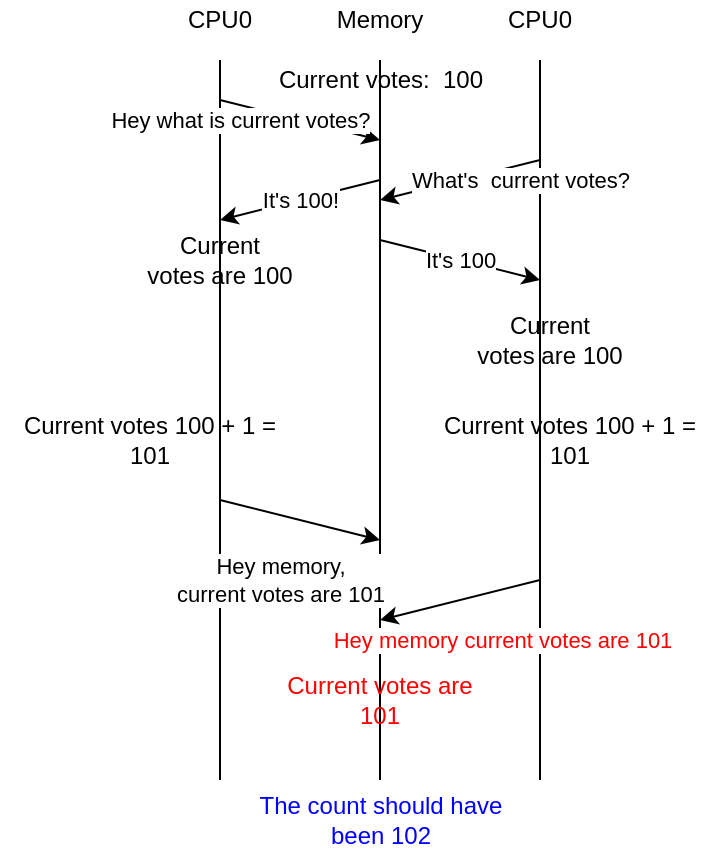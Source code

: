 <mxfile version="13.9.9" type="device" pages="2"><diagram id="712CipLioloEA958vvtV" name="race condition"><mxGraphModel dx="1585" dy="461" grid="1" gridSize="10" guides="1" tooltips="1" connect="1" arrows="1" fold="1" page="1" pageScale="1" pageWidth="827" pageHeight="1169" math="0" shadow="0"><root><mxCell id="0"/><mxCell id="1" parent="0"/><mxCell id="euphehKr-8Jtz5KSg6py-2" value="" style="endArrow=none;html=1;" edge="1" parent="1"><mxGeometry width="50" height="50" relative="1" as="geometry"><mxPoint x="40" y="400" as="sourcePoint"/><mxPoint x="40" y="40" as="targetPoint"/></mxGeometry></mxCell><mxCell id="euphehKr-8Jtz5KSg6py-3" value="CPU0" style="text;html=1;strokeColor=none;fillColor=none;align=center;verticalAlign=middle;whiteSpace=wrap;rounded=0;" vertex="1" parent="1"><mxGeometry x="20" y="10" width="40" height="20" as="geometry"/></mxCell><mxCell id="euphehKr-8Jtz5KSg6py-4" value="" style="endArrow=none;html=1;" edge="1" parent="1"><mxGeometry width="50" height="50" relative="1" as="geometry"><mxPoint x="120" y="400" as="sourcePoint"/><mxPoint x="120" y="40" as="targetPoint"/></mxGeometry></mxCell><mxCell id="euphehKr-8Jtz5KSg6py-5" value="Memory" style="text;html=1;strokeColor=none;fillColor=none;align=center;verticalAlign=middle;whiteSpace=wrap;rounded=0;" vertex="1" parent="1"><mxGeometry x="100" y="10" width="40" height="20" as="geometry"/></mxCell><mxCell id="euphehKr-8Jtz5KSg6py-6" value="" style="endArrow=none;html=1;" edge="1" parent="1"><mxGeometry width="50" height="50" relative="1" as="geometry"><mxPoint x="200" y="400" as="sourcePoint"/><mxPoint x="200" y="40" as="targetPoint"/></mxGeometry></mxCell><mxCell id="euphehKr-8Jtz5KSg6py-7" value="CPU0" style="text;html=1;strokeColor=none;fillColor=none;align=center;verticalAlign=middle;whiteSpace=wrap;rounded=0;" vertex="1" parent="1"><mxGeometry x="180" y="10" width="40" height="20" as="geometry"/></mxCell><mxCell id="euphehKr-8Jtz5KSg6py-8" value="Current votes:&amp;nbsp; 100" style="text;html=1;align=center;verticalAlign=middle;resizable=0;points=[];autosize=1;" vertex="1" parent="1"><mxGeometry x="60" y="40" width="120" height="20" as="geometry"/></mxCell><mxCell id="euphehKr-8Jtz5KSg6py-9" value="" style="endArrow=classic;html=1;" edge="1" parent="1"><mxGeometry width="50" height="50" relative="1" as="geometry"><mxPoint x="40" y="60" as="sourcePoint"/><mxPoint x="120" y="80" as="targetPoint"/></mxGeometry></mxCell><mxCell id="euphehKr-8Jtz5KSg6py-10" value="Hey what is current votes?" style="edgeLabel;html=1;align=center;verticalAlign=middle;resizable=0;points=[];" vertex="1" connectable="0" parent="euphehKr-8Jtz5KSg6py-9"><mxGeometry x="-0.216" y="-1" relative="1" as="geometry"><mxPoint x="-21.36" y="1.13" as="offset"/></mxGeometry></mxCell><mxCell id="euphehKr-8Jtz5KSg6py-11" value="" style="endArrow=classic;html=1;" edge="1" parent="1"><mxGeometry width="50" height="50" relative="1" as="geometry"><mxPoint x="120" y="100" as="sourcePoint"/><mxPoint x="40" y="120" as="targetPoint"/></mxGeometry></mxCell><mxCell id="euphehKr-8Jtz5KSg6py-12" value="It's 100!" style="edgeLabel;html=1;align=center;verticalAlign=middle;resizable=0;points=[];" vertex="1" connectable="0" parent="euphehKr-8Jtz5KSg6py-11"><mxGeometry x="0.396" relative="1" as="geometry"><mxPoint x="15.99" y="-4" as="offset"/></mxGeometry></mxCell><mxCell id="euphehKr-8Jtz5KSg6py-13" value="Current&lt;br&gt;votes are 100" style="text;html=1;strokeColor=none;fillColor=none;align=center;verticalAlign=middle;whiteSpace=wrap;rounded=0;" vertex="1" parent="1"><mxGeometry y="130" width="80" height="20" as="geometry"/></mxCell><mxCell id="euphehKr-8Jtz5KSg6py-14" value="" style="endArrow=classic;html=1;" edge="1" parent="1"><mxGeometry width="50" height="50" relative="1" as="geometry"><mxPoint x="200" y="90" as="sourcePoint"/><mxPoint x="120" y="110" as="targetPoint"/></mxGeometry></mxCell><mxCell id="euphehKr-8Jtz5KSg6py-15" value="What's&amp;nbsp; current votes?" style="edgeLabel;html=1;align=center;verticalAlign=middle;resizable=0;points=[];" vertex="1" connectable="0" parent="euphehKr-8Jtz5KSg6py-14"><mxGeometry x="0.305" y="2" relative="1" as="geometry"><mxPoint x="41.63" y="-4.97" as="offset"/></mxGeometry></mxCell><mxCell id="euphehKr-8Jtz5KSg6py-16" value="" style="endArrow=classic;html=1;" edge="1" parent="1"><mxGeometry width="50" height="50" relative="1" as="geometry"><mxPoint x="120" y="130" as="sourcePoint"/><mxPoint x="200" y="150" as="targetPoint"/></mxGeometry></mxCell><mxCell id="euphehKr-8Jtz5KSg6py-17" value="It's 100" style="edgeLabel;html=1;align=center;verticalAlign=middle;resizable=0;points=[];" vertex="1" connectable="0" parent="euphehKr-8Jtz5KSg6py-16"><mxGeometry x="0.483" y="2" relative="1" as="geometry"><mxPoint x="-19.8" y="-2.89" as="offset"/></mxGeometry></mxCell><mxCell id="euphehKr-8Jtz5KSg6py-18" value="Current&lt;br&gt;votes are 100" style="text;html=1;strokeColor=none;fillColor=none;align=center;verticalAlign=middle;whiteSpace=wrap;rounded=0;" vertex="1" parent="1"><mxGeometry x="140" y="170" width="130" height="20" as="geometry"/></mxCell><mxCell id="euphehKr-8Jtz5KSg6py-20" value="Current votes 100 + 1 = 101" style="text;html=1;strokeColor=none;fillColor=none;align=center;verticalAlign=middle;whiteSpace=wrap;rounded=0;" vertex="1" parent="1"><mxGeometry x="140" y="220" width="150" height="20" as="geometry"/></mxCell><mxCell id="euphehKr-8Jtz5KSg6py-21" value="Current votes 100 + 1 = 101" style="text;html=1;strokeColor=none;fillColor=none;align=center;verticalAlign=middle;whiteSpace=wrap;rounded=0;" vertex="1" parent="1"><mxGeometry x="-70" y="220" width="150" height="20" as="geometry"/></mxCell><mxCell id="euphehKr-8Jtz5KSg6py-22" value="" style="endArrow=classic;html=1;" edge="1" parent="1"><mxGeometry width="50" height="50" relative="1" as="geometry"><mxPoint x="40" y="260" as="sourcePoint"/><mxPoint x="120" y="280" as="targetPoint"/></mxGeometry></mxCell><mxCell id="euphehKr-8Jtz5KSg6py-23" value="Hey memory,&lt;br&gt;current votes are 101" style="edgeLabel;html=1;align=center;verticalAlign=middle;resizable=0;points=[];" vertex="1" connectable="0" parent="euphehKr-8Jtz5KSg6py-22"><mxGeometry x="0.238" y="-1" relative="1" as="geometry"><mxPoint x="-19.1" y="26.7" as="offset"/></mxGeometry></mxCell><mxCell id="euphehKr-8Jtz5KSg6py-24" value="" style="endArrow=classic;html=1;" edge="1" parent="1"><mxGeometry width="50" height="50" relative="1" as="geometry"><mxPoint x="200" y="300" as="sourcePoint"/><mxPoint x="120" y="320" as="targetPoint"/></mxGeometry></mxCell><mxCell id="euphehKr-8Jtz5KSg6py-25" value="&lt;font color=&quot;#ff0000&quot;&gt;Hey memory current votes are 101&lt;/font&gt;" style="edgeLabel;html=1;align=center;verticalAlign=middle;resizable=0;points=[];" vertex="1" connectable="0" parent="euphehKr-8Jtz5KSg6py-24"><mxGeometry x="-0.549" y="2" relative="1" as="geometry"><mxPoint x="-2.19" y="23.49" as="offset"/></mxGeometry></mxCell><mxCell id="euphehKr-8Jtz5KSg6py-26" value="&lt;font color=&quot;#ff0000&quot;&gt;Current votes are 101&lt;/font&gt;" style="text;html=1;strokeColor=none;fillColor=none;align=center;verticalAlign=middle;whiteSpace=wrap;rounded=0;" vertex="1" parent="1"><mxGeometry x="65" y="350" width="110" height="20" as="geometry"/></mxCell><mxCell id="euphehKr-8Jtz5KSg6py-28" value="&lt;font color=&quot;#0000ff&quot;&gt;The count should have been 102&lt;/font&gt;" style="text;html=1;strokeColor=none;fillColor=none;align=center;verticalAlign=middle;whiteSpace=wrap;rounded=0;" vertex="1" parent="1"><mxGeometry x="47.5" y="410" width="145" height="20" as="geometry"/></mxCell></root></mxGraphModel></diagram><diagram id="idsxbwzrphI57cBD7U7c" name="lr_sc"><mxGraphModel dx="2153" dy="806" grid="1" gridSize="10" guides="1" tooltips="1" connect="1" arrows="1" fold="1" page="1" pageScale="1" pageWidth="827" pageHeight="1169" math="0" shadow="0"><root><mxCell id="JyRwFNlN9LSRQ5dz0Zs2-0"/><mxCell id="JyRwFNlN9LSRQ5dz0Zs2-1" parent="JyRwFNlN9LSRQ5dz0Zs2-0"/><mxCell id="KD12YqRv9GLB8QTTICwn-12" value="" style="endArrow=classic;html=1;" edge="1" parent="JyRwFNlN9LSRQ5dz0Zs2-1"><mxGeometry width="50" height="50" relative="1" as="geometry"><mxPoint x="360" y="100" as="sourcePoint"/><mxPoint x="120" y="140" as="targetPoint"/></mxGeometry></mxCell><mxCell id="KD12YqRv9GLB8QTTICwn-0" value="" style="endArrow=none;html=1;" edge="1" parent="JyRwFNlN9LSRQ5dz0Zs2-1"><mxGeometry width="50" height="50" relative="1" as="geometry"><mxPoint x="-120" y="720" as="sourcePoint"/><mxPoint x="-120" y="40" as="targetPoint"/></mxGeometry></mxCell><mxCell id="KD12YqRv9GLB8QTTICwn-1" value="CPU0" style="text;html=1;strokeColor=none;fillColor=none;align=center;verticalAlign=middle;whiteSpace=wrap;rounded=0;" vertex="1" parent="JyRwFNlN9LSRQ5dz0Zs2-1"><mxGeometry x="-140" y="10" width="40" height="20" as="geometry"/></mxCell><mxCell id="KD12YqRv9GLB8QTTICwn-2" value="" style="endArrow=none;html=1;" edge="1" parent="JyRwFNlN9LSRQ5dz0Zs2-1"><mxGeometry width="50" height="50" relative="1" as="geometry"><mxPoint x="120" y="720" as="sourcePoint"/><mxPoint x="120" y="40" as="targetPoint"/></mxGeometry></mxCell><mxCell id="KD12YqRv9GLB8QTTICwn-3" value="Memory" style="text;html=1;strokeColor=none;fillColor=none;align=center;verticalAlign=middle;whiteSpace=wrap;rounded=0;" vertex="1" parent="JyRwFNlN9LSRQ5dz0Zs2-1"><mxGeometry x="100" y="10" width="40" height="20" as="geometry"/></mxCell><mxCell id="KD12YqRv9GLB8QTTICwn-4" value="" style="endArrow=none;html=1;" edge="1" parent="JyRwFNlN9LSRQ5dz0Zs2-1"><mxGeometry width="50" height="50" relative="1" as="geometry"><mxPoint x="360" y="720" as="sourcePoint"/><mxPoint x="360" y="40" as="targetPoint"/></mxGeometry></mxCell><mxCell id="KD12YqRv9GLB8QTTICwn-5" value="CPU0" style="text;html=1;strokeColor=none;fillColor=none;align=center;verticalAlign=middle;whiteSpace=wrap;rounded=0;" vertex="1" parent="JyRwFNlN9LSRQ5dz0Zs2-1"><mxGeometry x="340" y="10" width="40" height="20" as="geometry"/></mxCell><mxCell id="KD12YqRv9GLB8QTTICwn-6" value="Current votes:&amp;nbsp; 100" style="text;html=1;align=center;verticalAlign=middle;resizable=0;points=[];autosize=1;" vertex="1" parent="JyRwFNlN9LSRQ5dz0Zs2-1"><mxGeometry x="60" y="40" width="120" height="20" as="geometry"/></mxCell><mxCell id="KD12YqRv9GLB8QTTICwn-9" value="" style="endArrow=classic;html=1;" edge="1" parent="JyRwFNlN9LSRQ5dz0Zs2-1"><mxGeometry width="50" height="50" relative="1" as="geometry"><mxPoint x="120" y="120" as="sourcePoint"/><mxPoint x="-120" y="150" as="targetPoint"/></mxGeometry></mxCell><mxCell id="KD12YqRv9GLB8QTTICwn-11" value="Current&lt;br&gt;votes are 100" style="text;html=1;strokeColor=none;fillColor=none;align=center;verticalAlign=middle;whiteSpace=wrap;rounded=0;" vertex="1" parent="JyRwFNlN9LSRQ5dz0Zs2-1"><mxGeometry x="-160" y="150" width="80" height="20" as="geometry"/></mxCell><mxCell id="KD12YqRv9GLB8QTTICwn-14" value="" style="endArrow=classic;html=1;" edge="1" parent="JyRwFNlN9LSRQ5dz0Zs2-1" source="KD12YqRv9GLB8QTTICwn-24"><mxGeometry width="50" height="50" relative="1" as="geometry"><mxPoint x="120" y="150" as="sourcePoint"/><mxPoint x="360" y="200" as="targetPoint"/></mxGeometry></mxCell><mxCell id="KD12YqRv9GLB8QTTICwn-16" value="" style="endArrow=classic;html=1;" edge="1" parent="JyRwFNlN9LSRQ5dz0Zs2-1"><mxGeometry width="50" height="50" relative="1" as="geometry"><mxPoint x="-120" y="240" as="sourcePoint"/><mxPoint x="120" y="280" as="targetPoint"/></mxGeometry></mxCell><mxCell id="KD12YqRv9GLB8QTTICwn-18" value="" style="endArrow=classic;html=1;" edge="1" parent="JyRwFNlN9LSRQ5dz0Zs2-1"><mxGeometry width="50" height="50" relative="1" as="geometry"><mxPoint x="360" y="260" as="sourcePoint"/><mxPoint x="120" y="320" as="targetPoint"/></mxGeometry></mxCell><mxCell id="KD12YqRv9GLB8QTTICwn-25" value="&lt;span style=&quot;color: rgb(0, 0, 0); font-family: helvetica; font-size: 11px; font-style: normal; font-weight: 400; letter-spacing: normal; text-align: center; text-indent: 0px; text-transform: none; word-spacing: 0px; background-color: rgb(255, 255, 255); display: inline; float: none;&quot;&gt;It's 100, lock successful&lt;/span&gt;" style="text;whiteSpace=wrap;html=1;" vertex="1" parent="JyRwFNlN9LSRQ5dz0Zs2-1"><mxGeometry x="-60" y="120" width="140" height="30" as="geometry"/></mxCell><mxCell id="_4T_fO3WAcLvsici7SJ3-0" value="&lt;font color=&quot;#ff0000&quot;&gt;Current votes 100 + 1 = 101&lt;/font&gt;" style="text;html=1;strokeColor=none;fillColor=none;align=center;verticalAlign=middle;whiteSpace=wrap;rounded=0;" vertex="1" parent="JyRwFNlN9LSRQ5dz0Zs2-1"><mxGeometry x="-190" y="190" width="150" height="20" as="geometry"/></mxCell><mxCell id="_4T_fO3WAcLvsici7SJ3-1" value="&lt;font color=&quot;#ff0000&quot;&gt;Current votes 100 + 1 = 101&lt;/font&gt;" style="text;html=1;strokeColor=none;fillColor=none;align=center;verticalAlign=middle;whiteSpace=wrap;rounded=0;" vertex="1" parent="JyRwFNlN9LSRQ5dz0Zs2-1"><mxGeometry x="290" y="210" width="150" height="20" as="geometry"/></mxCell><mxCell id="_4T_fO3WAcLvsici7SJ3-2" value="" style="endArrow=classic;html=1;" edge="1" parent="JyRwFNlN9LSRQ5dz0Zs2-1"><mxGeometry width="50" height="50" relative="1" as="geometry"><mxPoint x="120" y="300" as="sourcePoint"/><mxPoint x="-120" y="320" as="targetPoint"/></mxGeometry></mxCell><mxCell id="_4T_fO3WAcLvsici7SJ3-3" value="&lt;font color=&quot;#ff0000&quot;&gt;&lt;span style=&quot;font-family: &amp;#34;helvetica&amp;#34; ; font-size: 11px ; font-style: normal ; font-weight: 400 ; letter-spacing: normal ; text-align: center ; text-indent: 0px ; text-transform: none ; word-spacing: 0px ; background-color: rgb(255 , 255 , 255) ; display: inline ; float: none&quot;&gt;Hey memory,&amp;nbsp;&lt;/span&gt;&lt;span style=&quot;font-family: &amp;#34;helvetica&amp;#34; ; font-size: 11px ; font-style: normal ; font-weight: 400 ; letter-spacing: normal ; text-align: center ; text-indent: 0px ; text-transform: none ; word-spacing: 0px ; background-color: rgb(255 , 255 , 255) ; display: inline ; float: none&quot;&gt;current votes are 101 (store-conditional)&lt;/span&gt;&lt;/font&gt;" style="text;whiteSpace=wrap;html=1;" vertex="1" parent="JyRwFNlN9LSRQ5dz0Zs2-1"><mxGeometry x="-70" y="220" width="130" height="40" as="geometry"/></mxCell><mxCell id="_4T_fO3WAcLvsici7SJ3-4" value="&lt;font face=&quot;helvetica&quot;&gt;&lt;span style=&quot;font-size: 11px ; background-color: rgb(255 , 255 , 255)&quot;&gt;Your data is outdated, retry again (OKAY, ATOMIC FAIL)&lt;/span&gt;&lt;/font&gt;" style="text;whiteSpace=wrap;html=1;" vertex="1" parent="JyRwFNlN9LSRQ5dz0Zs2-1"><mxGeometry x="-70" y="310" width="130" height="40" as="geometry"/></mxCell><mxCell id="_4T_fO3WAcLvsici7SJ3-5" value="" style="endArrow=classic;html=1;" edge="1" parent="JyRwFNlN9LSRQ5dz0Zs2-1"><mxGeometry width="50" height="50" relative="1" as="geometry"><mxPoint x="120" y="340" as="sourcePoint"/><mxPoint x="360" y="380" as="targetPoint"/></mxGeometry></mxCell><mxCell id="_4T_fO3WAcLvsici7SJ3-7" value="&lt;div style=&quot;text-align: center&quot;&gt;&lt;font face=&quot;helvetica&quot;&gt;&lt;span style=&quot;font-size: 11px ; background-color: rgb(255 , 255 , 255)&quot;&gt;Your lock was not outdated, acknowledging 101 votes (EXOKAY)&lt;br&gt;&lt;/span&gt;&lt;/font&gt;&lt;/div&gt;" style="text;whiteSpace=wrap;html=1;" vertex="1" parent="JyRwFNlN9LSRQ5dz0Zs2-1"><mxGeometry x="185" y="340" width="130" height="40" as="geometry"/></mxCell><mxCell id="_4T_fO3WAcLvsici7SJ3-8" value="" style="endArrow=classic;html=1;" edge="1" parent="JyRwFNlN9LSRQ5dz0Zs2-1"><mxGeometry width="50" height="50" relative="1" as="geometry"><mxPoint x="-120.0" y="400" as="sourcePoint"/><mxPoint x="120" y="420" as="targetPoint"/></mxGeometry></mxCell><mxCell id="_4T_fO3WAcLvsici7SJ3-9" value="" style="endArrow=classic;html=1;" edge="1" parent="JyRwFNlN9LSRQ5dz0Zs2-1"><mxGeometry width="50" height="50" relative="1" as="geometry"><mxPoint x="120" y="450" as="sourcePoint"/><mxPoint x="-120.0" y="480" as="targetPoint"/></mxGeometry></mxCell><mxCell id="_4T_fO3WAcLvsici7SJ3-10" value="Current&lt;br&gt;votes are 101" style="text;html=1;strokeColor=none;fillColor=none;align=center;verticalAlign=middle;whiteSpace=wrap;rounded=0;" vertex="1" parent="JyRwFNlN9LSRQ5dz0Zs2-1"><mxGeometry x="-160" y="490" width="80" height="20" as="geometry"/></mxCell><mxCell id="_4T_fO3WAcLvsici7SJ3-11" value="Can you give me the current votes,&lt;br&gt;and lock this location?" style="text;html=1;strokeColor=none;fillColor=none;align=center;verticalAlign=middle;whiteSpace=wrap;rounded=0;" vertex="1" parent="JyRwFNlN9LSRQ5dz0Zs2-1"><mxGeometry x="-110" y="420" width="190" height="20" as="geometry"/></mxCell><mxCell id="_4T_fO3WAcLvsici7SJ3-12" value="&lt;span style=&quot;color: rgb(0 , 0 , 0) ; font-family: &amp;#34;helvetica&amp;#34; ; font-size: 11px ; font-style: normal ; font-weight: 400 ; letter-spacing: normal ; text-align: center ; text-indent: 0px ; text-transform: none ; word-spacing: 0px ; background-color: rgb(255 , 255 , 255) ; display: inline ; float: none&quot;&gt;It's 101, lock successful&lt;/span&gt;" style="text;whiteSpace=wrap;html=1;" vertex="1" parent="JyRwFNlN9LSRQ5dz0Zs2-1"><mxGeometry x="-60" y="470" width="140" height="30" as="geometry"/></mxCell><mxCell id="_4T_fO3WAcLvsici7SJ3-13" value="&lt;font color=&quot;#00ff00&quot;&gt;Current votes 101 + 1 = 102&lt;/font&gt;" style="text;html=1;strokeColor=none;fillColor=none;align=center;verticalAlign=middle;whiteSpace=wrap;rounded=0;" vertex="1" parent="JyRwFNlN9LSRQ5dz0Zs2-1"><mxGeometry x="-190" y="530" width="150" height="20" as="geometry"/></mxCell><mxCell id="_4T_fO3WAcLvsici7SJ3-14" value="" style="endArrow=classic;html=1;" edge="1" parent="JyRwFNlN9LSRQ5dz0Zs2-1"><mxGeometry width="50" height="50" relative="1" as="geometry"><mxPoint x="-120" y="565" as="sourcePoint"/><mxPoint x="120" y="600" as="targetPoint"/></mxGeometry></mxCell><mxCell id="_4T_fO3WAcLvsici7SJ3-16" value="" style="endArrow=classic;html=1;" edge="1" parent="JyRwFNlN9LSRQ5dz0Zs2-1"><mxGeometry width="50" height="50" relative="1" as="geometry"><mxPoint x="120" y="600" as="sourcePoint"/><mxPoint x="-120" y="640" as="targetPoint"/></mxGeometry></mxCell><mxCell id="_4T_fO3WAcLvsici7SJ3-17" value="&lt;div style=&quot;text-align: center&quot;&gt;&lt;font face=&quot;helvetica&quot;&gt;&lt;span style=&quot;font-size: 11px ; background-color: rgb(255 , 255 , 255)&quot;&gt;&lt;font color=&quot;#00ff00&quot;&gt;Your lock was not outdated, acknowledging 102 votes (EXOKAY)&lt;/font&gt;&lt;br&gt;&lt;/span&gt;&lt;/font&gt;&lt;/div&gt;" style="text;whiteSpace=wrap;html=1;" vertex="1" parent="JyRwFNlN9LSRQ5dz0Zs2-1"><mxGeometry x="-80" y="620" width="130" height="40" as="geometry"/></mxCell><mxCell id="_4T_fO3WAcLvsici7SJ3-18" value="&lt;span style=&quot;font-family: &amp;#34;helvetica&amp;#34; ; font-size: 11px ; font-style: normal ; font-weight: 400 ; letter-spacing: normal ; text-align: center ; text-indent: 0px ; text-transform: none ; word-spacing: 0px ; background-color: rgb(255 , 255 , 255) ; display: inline ; float: none&quot;&gt;&lt;font color=&quot;#00ff00&quot;&gt;Hey memory current votes are 102&lt;/font&gt;&lt;/span&gt;" style="text;whiteSpace=wrap;html=1;" vertex="1" parent="JyRwFNlN9LSRQ5dz0Zs2-1"><mxGeometry x="-90" y="570" width="190" height="30" as="geometry"/></mxCell><mxCell id="wec_E2TnzssHo2_yYjBS-0" value="&lt;div style=&quot;text-align: center&quot;&gt;&lt;font face=&quot;helvetica&quot; color=&quot;#00ff00&quot;&gt;&lt;span style=&quot;font-size: 11px ; background-color: rgb(255 , 255 , 255)&quot;&gt;Current votes was counted correctly: 102&lt;/span&gt;&lt;/font&gt;&lt;/div&gt;" style="text;whiteSpace=wrap;html=1;" vertex="1" parent="JyRwFNlN9LSRQ5dz0Zs2-1"><mxGeometry x="55" y="690" width="130" height="40" as="geometry"/></mxCell><mxCell id="KD12YqRv9GLB8QTTICwn-24" value="&lt;span style=&quot;color: rgb(0, 0, 0); font-family: helvetica; font-size: 11px; font-style: normal; font-weight: 400; letter-spacing: normal; text-align: center; text-indent: 0px; text-transform: none; word-spacing: 0px; background-color: rgb(255, 255, 255); display: inline; float: none;&quot;&gt;It's 100, lock successful&lt;/span&gt;" style="text;whiteSpace=wrap;html=1;" vertex="1" parent="JyRwFNlN9LSRQ5dz0Zs2-1"><mxGeometry x="175" y="160" width="140" height="30" as="geometry"/></mxCell><mxCell id="wec_E2TnzssHo2_yYjBS-2" value="" style="endArrow=classic;html=1;" edge="1" parent="JyRwFNlN9LSRQ5dz0Zs2-1" target="KD12YqRv9GLB8QTTICwn-24"><mxGeometry width="50" height="50" relative="1" as="geometry"><mxPoint x="120" y="150" as="sourcePoint"/><mxPoint x="360" y="180" as="targetPoint"/></mxGeometry></mxCell><mxCell id="wec_E2TnzssHo2_yYjBS-3" value="&lt;div style=&quot;text-align: center&quot;&gt;&lt;font face=&quot;helvetica&quot;&gt;&lt;span style=&quot;font-size: 11px ; background-color: rgb(255 , 255 , 255)&quot;&gt;Current votes was counted correctly: 101&lt;/span&gt;&lt;/font&gt;&lt;/div&gt;" style="text;whiteSpace=wrap;html=1;" vertex="1" parent="JyRwFNlN9LSRQ5dz0Zs2-1"><mxGeometry x="55" y="350" width="130" height="40" as="geometry"/></mxCell><mxCell id="wec_E2TnzssHo2_yYjBS-4" value="&lt;font color=&quot;#ff0000&quot;&gt;&lt;span style=&quot;font-family: &amp;#34;helvetica&amp;#34; ; font-size: 11px ; font-style: normal ; font-weight: 400 ; letter-spacing: normal ; text-align: center ; text-indent: 0px ; text-transform: none ; word-spacing: 0px ; background-color: rgb(255 , 255 , 255) ; display: inline ; float: none&quot;&gt;Hey memory,&amp;nbsp;&lt;/span&gt;&lt;span style=&quot;font-family: &amp;#34;helvetica&amp;#34; ; font-size: 11px ; font-style: normal ; font-weight: 400 ; letter-spacing: normal ; text-align: center ; text-indent: 0px ; text-transform: none ; word-spacing: 0px ; background-color: rgb(255 , 255 , 255) ; display: inline ; float: none&quot;&gt;current votes are 101 (store-conditional)&lt;/span&gt;&lt;/font&gt;" style="text;whiteSpace=wrap;html=1;" vertex="1" parent="JyRwFNlN9LSRQ5dz0Zs2-1"><mxGeometry x="210" y="270" width="130" height="40" as="geometry"/></mxCell><mxCell id="KD12YqRv9GLB8QTTICwn-21" value="Can you give me the current votes,&lt;br&gt;and lock this location? (Load-reserve)" style="text;html=1;strokeColor=none;fillColor=none;align=center;verticalAlign=middle;whiteSpace=wrap;rounded=0;" vertex="1" parent="JyRwFNlN9LSRQ5dz0Zs2-1"><mxGeometry x="-100" y="50" width="190" height="50" as="geometry"/></mxCell><mxCell id="KD12YqRv9GLB8QTTICwn-23" value="Can you give me the current votes,&lt;br&gt;and lock this location? (Load-reserve)" style="text;html=1;strokeColor=none;fillColor=none;align=center;verticalAlign=middle;whiteSpace=wrap;rounded=0;" vertex="1" parent="JyRwFNlN9LSRQ5dz0Zs2-1"><mxGeometry x="160" y="70" width="190" height="40" as="geometry"/></mxCell><mxCell id="wec_E2TnzssHo2_yYjBS-8" value="" style="endArrow=classic;html=1;" edge="1" parent="JyRwFNlN9LSRQ5dz0Zs2-1"><mxGeometry width="50" height="50" relative="1" as="geometry"><mxPoint x="-120" y="60" as="sourcePoint"/><mxPoint x="120" y="80" as="targetPoint"/></mxGeometry></mxCell></root></mxGraphModel></diagram></mxfile>